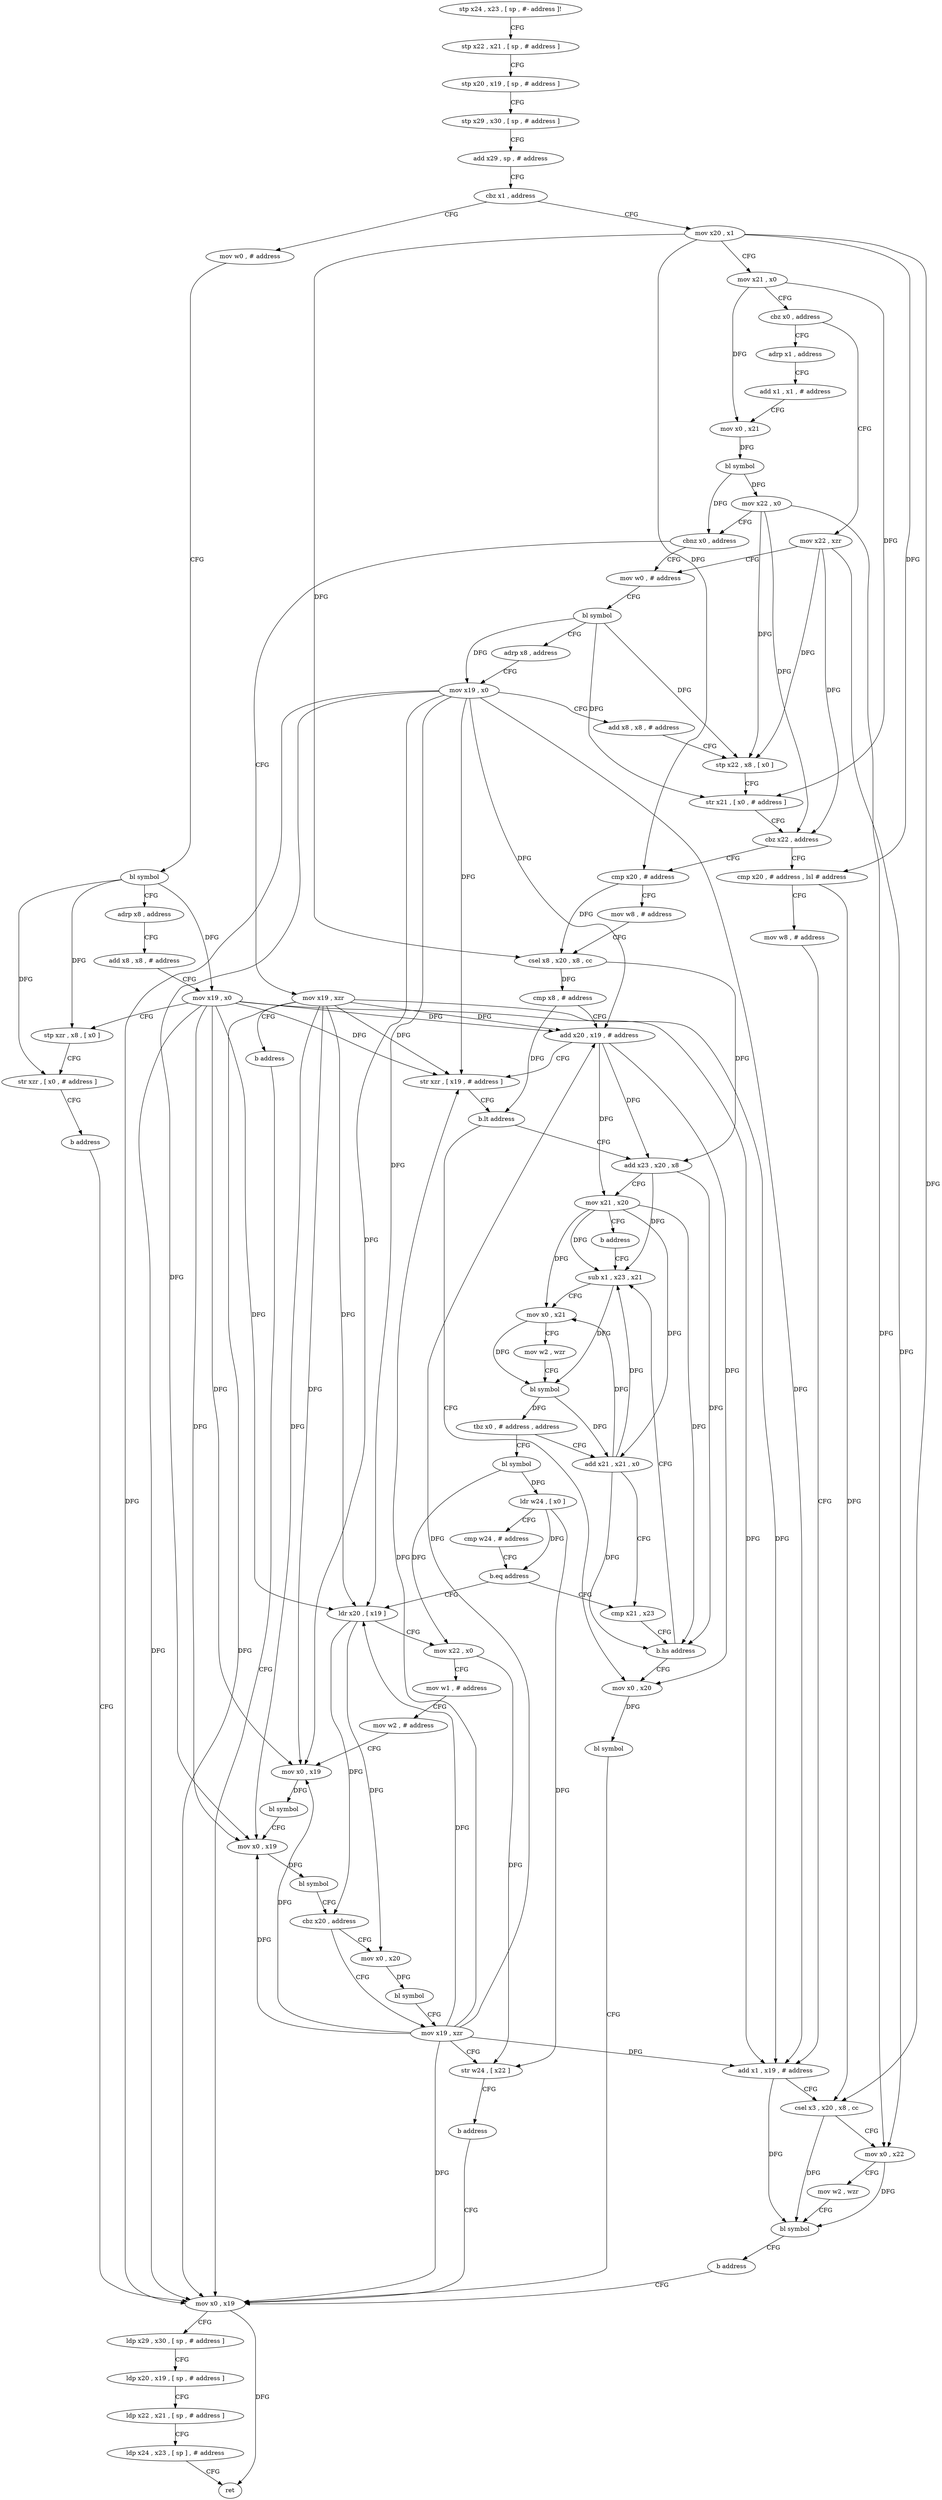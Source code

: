 digraph "func" {
"4224160" [label = "stp x24 , x23 , [ sp , #- address ]!" ]
"4224164" [label = "stp x22 , x21 , [ sp , # address ]" ]
"4224168" [label = "stp x20 , x19 , [ sp , # address ]" ]
"4224172" [label = "stp x29 , x30 , [ sp , # address ]" ]
"4224176" [label = "add x29 , sp , # address" ]
"4224180" [label = "cbz x1 , address" ]
"4224228" [label = "mov w0 , # address" ]
"4224184" [label = "mov x20 , x1" ]
"4224232" [label = "bl symbol" ]
"4224236" [label = "adrp x8 , address" ]
"4224240" [label = "add x8 , x8 , # address" ]
"4224244" [label = "mov x19 , x0" ]
"4224248" [label = "stp xzr , x8 , [ x0 ]" ]
"4224252" [label = "str xzr , [ x0 , # address ]" ]
"4224256" [label = "b address" ]
"4224480" [label = "mov x0 , x19" ]
"4224188" [label = "mov x21 , x0" ]
"4224192" [label = "cbz x0 , address" ]
"4224260" [label = "mov x22 , xzr" ]
"4224196" [label = "adrp x1 , address" ]
"4224484" [label = "ldp x29 , x30 , [ sp , # address ]" ]
"4224488" [label = "ldp x20 , x19 , [ sp , # address ]" ]
"4224492" [label = "ldp x22 , x21 , [ sp , # address ]" ]
"4224496" [label = "ldp x24 , x23 , [ sp ] , # address" ]
"4224500" [label = "ret" ]
"4224264" [label = "mov w0 , # address" ]
"4224200" [label = "add x1 , x1 , # address" ]
"4224204" [label = "mov x0 , x21" ]
"4224208" [label = "bl symbol" ]
"4224212" [label = "mov x22 , x0" ]
"4224216" [label = "cbnz x0 , address" ]
"4224220" [label = "mov x19 , xzr" ]
"4224328" [label = "cmp x20 , # address" ]
"4224332" [label = "mov w8 , # address" ]
"4224336" [label = "csel x8 , x20 , x8 , cc" ]
"4224340" [label = "cmp x8 , # address" ]
"4224344" [label = "add x20 , x19 , # address" ]
"4224348" [label = "str xzr , [ x19 , # address ]" ]
"4224352" [label = "b.lt address" ]
"4224472" [label = "mov x0 , x20" ]
"4224356" [label = "add x23 , x20 , x8" ]
"4224296" [label = "cmp x20 , # address , lsl # address" ]
"4224300" [label = "mov w8 , # address" ]
"4224304" [label = "add x1 , x19 , # address" ]
"4224308" [label = "csel x3 , x20 , x8 , cc" ]
"4224312" [label = "mov x0 , x22" ]
"4224316" [label = "mov w2 , wzr" ]
"4224320" [label = "bl symbol" ]
"4224324" [label = "b address" ]
"4224268" [label = "bl symbol" ]
"4224272" [label = "adrp x8 , address" ]
"4224276" [label = "mov x19 , x0" ]
"4224280" [label = "add x8 , x8 , # address" ]
"4224284" [label = "stp x22 , x8 , [ x0 ]" ]
"4224288" [label = "str x21 , [ x0 , # address ]" ]
"4224292" [label = "cbz x22 , address" ]
"4224224" [label = "b address" ]
"4224476" [label = "bl symbol" ]
"4224360" [label = "mov x21 , x20" ]
"4224364" [label = "b address" ]
"4224380" [label = "sub x1 , x23 , x21" ]
"4224384" [label = "mov x0 , x21" ]
"4224388" [label = "mov w2 , wzr" ]
"4224392" [label = "bl symbol" ]
"4224396" [label = "tbz x0 , # address , address" ]
"4224368" [label = "add x21 , x21 , x0" ]
"4224400" [label = "bl symbol" ]
"4224372" [label = "cmp x21 , x23" ]
"4224404" [label = "ldr w24 , [ x0 ]" ]
"4224408" [label = "cmp w24 , # address" ]
"4224412" [label = "b.eq address" ]
"4224416" [label = "ldr x20 , [ x19 ]" ]
"4224376" [label = "b.hs address" ]
"4224420" [label = "mov x22 , x0" ]
"4224424" [label = "mov w1 , # address" ]
"4224428" [label = "mov w2 , # address" ]
"4224432" [label = "mov x0 , x19" ]
"4224436" [label = "bl symbol" ]
"4224440" [label = "mov x0 , x19" ]
"4224444" [label = "bl symbol" ]
"4224448" [label = "cbz x20 , address" ]
"4224460" [label = "mov x19 , xzr" ]
"4224452" [label = "mov x0 , x20" ]
"4224464" [label = "str w24 , [ x22 ]" ]
"4224468" [label = "b address" ]
"4224456" [label = "bl symbol" ]
"4224160" -> "4224164" [ label = "CFG" ]
"4224164" -> "4224168" [ label = "CFG" ]
"4224168" -> "4224172" [ label = "CFG" ]
"4224172" -> "4224176" [ label = "CFG" ]
"4224176" -> "4224180" [ label = "CFG" ]
"4224180" -> "4224228" [ label = "CFG" ]
"4224180" -> "4224184" [ label = "CFG" ]
"4224228" -> "4224232" [ label = "CFG" ]
"4224184" -> "4224188" [ label = "CFG" ]
"4224184" -> "4224328" [ label = "DFG" ]
"4224184" -> "4224296" [ label = "DFG" ]
"4224184" -> "4224336" [ label = "DFG" ]
"4224184" -> "4224308" [ label = "DFG" ]
"4224232" -> "4224236" [ label = "CFG" ]
"4224232" -> "4224244" [ label = "DFG" ]
"4224232" -> "4224248" [ label = "DFG" ]
"4224232" -> "4224252" [ label = "DFG" ]
"4224236" -> "4224240" [ label = "CFG" ]
"4224240" -> "4224244" [ label = "CFG" ]
"4224244" -> "4224248" [ label = "CFG" ]
"4224244" -> "4224480" [ label = "DFG" ]
"4224244" -> "4224304" [ label = "DFG" ]
"4224244" -> "4224344" [ label = "DFG" ]
"4224244" -> "4224348" [ label = "DFG" ]
"4224244" -> "4224416" [ label = "DFG" ]
"4224244" -> "4224432" [ label = "DFG" ]
"4224244" -> "4224440" [ label = "DFG" ]
"4224248" -> "4224252" [ label = "CFG" ]
"4224252" -> "4224256" [ label = "CFG" ]
"4224256" -> "4224480" [ label = "CFG" ]
"4224480" -> "4224484" [ label = "CFG" ]
"4224480" -> "4224500" [ label = "DFG" ]
"4224188" -> "4224192" [ label = "CFG" ]
"4224188" -> "4224204" [ label = "DFG" ]
"4224188" -> "4224288" [ label = "DFG" ]
"4224192" -> "4224260" [ label = "CFG" ]
"4224192" -> "4224196" [ label = "CFG" ]
"4224260" -> "4224264" [ label = "CFG" ]
"4224260" -> "4224284" [ label = "DFG" ]
"4224260" -> "4224292" [ label = "DFG" ]
"4224260" -> "4224312" [ label = "DFG" ]
"4224196" -> "4224200" [ label = "CFG" ]
"4224484" -> "4224488" [ label = "CFG" ]
"4224488" -> "4224492" [ label = "CFG" ]
"4224492" -> "4224496" [ label = "CFG" ]
"4224496" -> "4224500" [ label = "CFG" ]
"4224264" -> "4224268" [ label = "CFG" ]
"4224200" -> "4224204" [ label = "CFG" ]
"4224204" -> "4224208" [ label = "DFG" ]
"4224208" -> "4224212" [ label = "DFG" ]
"4224208" -> "4224216" [ label = "DFG" ]
"4224212" -> "4224216" [ label = "CFG" ]
"4224212" -> "4224284" [ label = "DFG" ]
"4224212" -> "4224292" [ label = "DFG" ]
"4224212" -> "4224312" [ label = "DFG" ]
"4224216" -> "4224264" [ label = "CFG" ]
"4224216" -> "4224220" [ label = "CFG" ]
"4224220" -> "4224224" [ label = "CFG" ]
"4224220" -> "4224480" [ label = "DFG" ]
"4224220" -> "4224304" [ label = "DFG" ]
"4224220" -> "4224344" [ label = "DFG" ]
"4224220" -> "4224348" [ label = "DFG" ]
"4224220" -> "4224416" [ label = "DFG" ]
"4224220" -> "4224432" [ label = "DFG" ]
"4224220" -> "4224440" [ label = "DFG" ]
"4224328" -> "4224332" [ label = "CFG" ]
"4224328" -> "4224336" [ label = "DFG" ]
"4224332" -> "4224336" [ label = "CFG" ]
"4224336" -> "4224340" [ label = "DFG" ]
"4224336" -> "4224356" [ label = "DFG" ]
"4224340" -> "4224344" [ label = "CFG" ]
"4224340" -> "4224352" [ label = "DFG" ]
"4224344" -> "4224348" [ label = "CFG" ]
"4224344" -> "4224472" [ label = "DFG" ]
"4224344" -> "4224356" [ label = "DFG" ]
"4224344" -> "4224360" [ label = "DFG" ]
"4224348" -> "4224352" [ label = "CFG" ]
"4224352" -> "4224472" [ label = "CFG" ]
"4224352" -> "4224356" [ label = "CFG" ]
"4224472" -> "4224476" [ label = "DFG" ]
"4224356" -> "4224360" [ label = "CFG" ]
"4224356" -> "4224380" [ label = "DFG" ]
"4224356" -> "4224376" [ label = "DFG" ]
"4224296" -> "4224300" [ label = "CFG" ]
"4224296" -> "4224308" [ label = "DFG" ]
"4224300" -> "4224304" [ label = "CFG" ]
"4224304" -> "4224308" [ label = "CFG" ]
"4224304" -> "4224320" [ label = "DFG" ]
"4224308" -> "4224312" [ label = "CFG" ]
"4224308" -> "4224320" [ label = "DFG" ]
"4224312" -> "4224316" [ label = "CFG" ]
"4224312" -> "4224320" [ label = "DFG" ]
"4224316" -> "4224320" [ label = "CFG" ]
"4224320" -> "4224324" [ label = "CFG" ]
"4224324" -> "4224480" [ label = "CFG" ]
"4224268" -> "4224272" [ label = "CFG" ]
"4224268" -> "4224276" [ label = "DFG" ]
"4224268" -> "4224284" [ label = "DFG" ]
"4224268" -> "4224288" [ label = "DFG" ]
"4224272" -> "4224276" [ label = "CFG" ]
"4224276" -> "4224280" [ label = "CFG" ]
"4224276" -> "4224480" [ label = "DFG" ]
"4224276" -> "4224304" [ label = "DFG" ]
"4224276" -> "4224344" [ label = "DFG" ]
"4224276" -> "4224348" [ label = "DFG" ]
"4224276" -> "4224416" [ label = "DFG" ]
"4224276" -> "4224432" [ label = "DFG" ]
"4224276" -> "4224440" [ label = "DFG" ]
"4224280" -> "4224284" [ label = "CFG" ]
"4224284" -> "4224288" [ label = "CFG" ]
"4224288" -> "4224292" [ label = "CFG" ]
"4224292" -> "4224328" [ label = "CFG" ]
"4224292" -> "4224296" [ label = "CFG" ]
"4224224" -> "4224480" [ label = "CFG" ]
"4224476" -> "4224480" [ label = "CFG" ]
"4224360" -> "4224364" [ label = "CFG" ]
"4224360" -> "4224380" [ label = "DFG" ]
"4224360" -> "4224384" [ label = "DFG" ]
"4224360" -> "4224368" [ label = "DFG" ]
"4224360" -> "4224376" [ label = "DFG" ]
"4224364" -> "4224380" [ label = "CFG" ]
"4224380" -> "4224384" [ label = "CFG" ]
"4224380" -> "4224392" [ label = "DFG" ]
"4224384" -> "4224388" [ label = "CFG" ]
"4224384" -> "4224392" [ label = "DFG" ]
"4224388" -> "4224392" [ label = "CFG" ]
"4224392" -> "4224396" [ label = "DFG" ]
"4224392" -> "4224368" [ label = "DFG" ]
"4224396" -> "4224368" [ label = "CFG" ]
"4224396" -> "4224400" [ label = "CFG" ]
"4224368" -> "4224372" [ label = "CFG" ]
"4224368" -> "4224380" [ label = "DFG" ]
"4224368" -> "4224384" [ label = "DFG" ]
"4224368" -> "4224376" [ label = "DFG" ]
"4224400" -> "4224404" [ label = "DFG" ]
"4224400" -> "4224420" [ label = "DFG" ]
"4224372" -> "4224376" [ label = "CFG" ]
"4224404" -> "4224408" [ label = "CFG" ]
"4224404" -> "4224412" [ label = "DFG" ]
"4224404" -> "4224464" [ label = "DFG" ]
"4224408" -> "4224412" [ label = "CFG" ]
"4224412" -> "4224372" [ label = "CFG" ]
"4224412" -> "4224416" [ label = "CFG" ]
"4224416" -> "4224420" [ label = "CFG" ]
"4224416" -> "4224448" [ label = "DFG" ]
"4224416" -> "4224452" [ label = "DFG" ]
"4224376" -> "4224472" [ label = "CFG" ]
"4224376" -> "4224380" [ label = "CFG" ]
"4224420" -> "4224424" [ label = "CFG" ]
"4224420" -> "4224464" [ label = "DFG" ]
"4224424" -> "4224428" [ label = "CFG" ]
"4224428" -> "4224432" [ label = "CFG" ]
"4224432" -> "4224436" [ label = "DFG" ]
"4224436" -> "4224440" [ label = "CFG" ]
"4224440" -> "4224444" [ label = "DFG" ]
"4224444" -> "4224448" [ label = "CFG" ]
"4224448" -> "4224460" [ label = "CFG" ]
"4224448" -> "4224452" [ label = "CFG" ]
"4224460" -> "4224464" [ label = "CFG" ]
"4224460" -> "4224480" [ label = "DFG" ]
"4224460" -> "4224304" [ label = "DFG" ]
"4224460" -> "4224344" [ label = "DFG" ]
"4224460" -> "4224348" [ label = "DFG" ]
"4224460" -> "4224416" [ label = "DFG" ]
"4224460" -> "4224432" [ label = "DFG" ]
"4224460" -> "4224440" [ label = "DFG" ]
"4224452" -> "4224456" [ label = "DFG" ]
"4224464" -> "4224468" [ label = "CFG" ]
"4224468" -> "4224480" [ label = "CFG" ]
"4224456" -> "4224460" [ label = "CFG" ]
}
